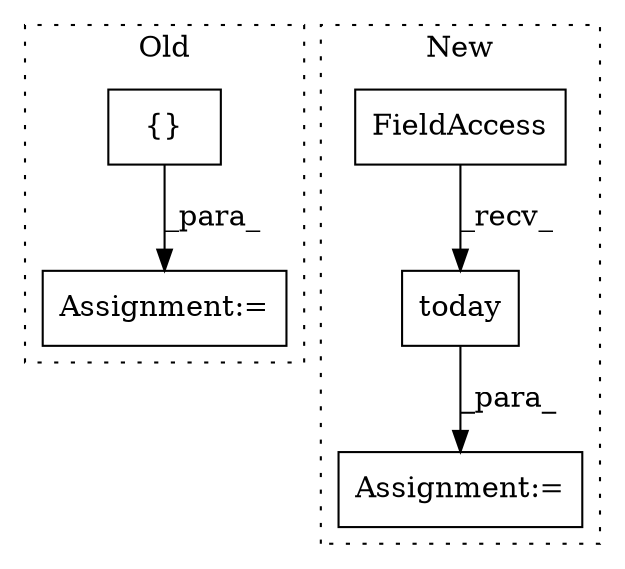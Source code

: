 digraph G {
subgraph cluster0 {
1 [label="{}" a="4" s="369,394" l="1,1" shape="box"];
5 [label="Assignment:=" a="7" s="332" l="1" shape="box"];
label = "Old";
style="dotted";
}
subgraph cluster1 {
2 [label="today" a="32" s="345" l="7" shape="box"];
3 [label="FieldAccess" a="22" s="340" l="4" shape="box"];
4 [label="Assignment:=" a="7" s="404" l="2" shape="box"];
label = "New";
style="dotted";
}
1 -> 5 [label="_para_"];
2 -> 4 [label="_para_"];
3 -> 2 [label="_recv_"];
}